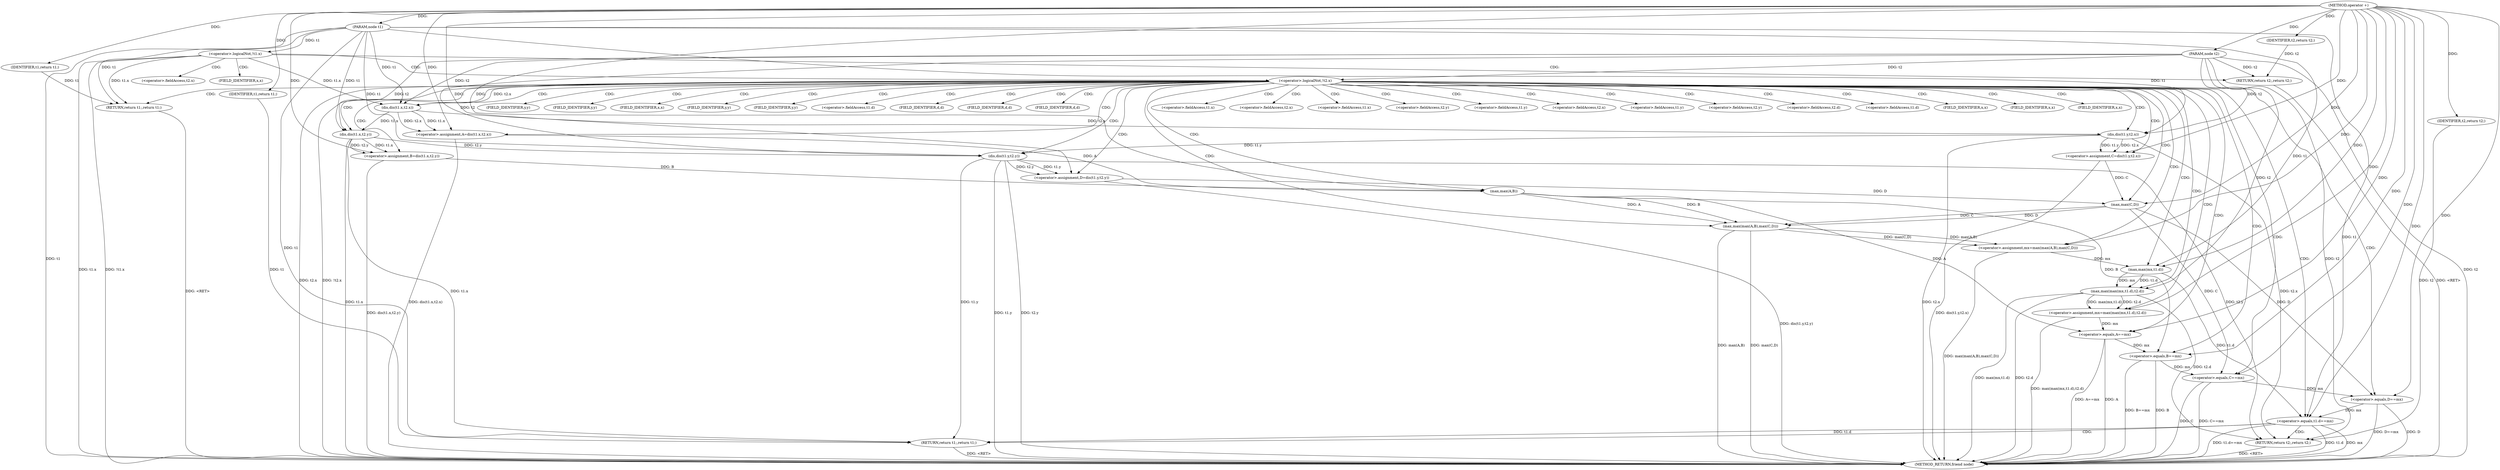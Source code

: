 digraph "operator +" {  
"1000626" [label = "(METHOD,operator +)" ]
"1000735" [label = "(METHOD_RETURN,friend node)" ]
"1000627" [label = "(PARAM,node t1)" ]
"1000628" [label = "(PARAM,node t2)" ]
"1000645" [label = "(<operator>.assignment,A=dis(t1.x,t2.x))" ]
"1000655" [label = "(<operator>.assignment,B=dis(t1.x,t2.y))" ]
"1000665" [label = "(<operator>.assignment,C=dis(t1.y,t2.x))" ]
"1000675" [label = "(<operator>.assignment,D=dis(t1.y,t2.y))" ]
"1000685" [label = "(<operator>.assignment,mx=max(max(A,B),max(C,D)))" ]
"1000694" [label = "(<operator>.assignment,mx=max(max(mx,t1.d),t2.d))" ]
"1000733" [label = "(RETURN,return t2;,return t2;)" ]
"1000631" [label = "(<operator>.logicalNot,!t1.x)" ]
"1000635" [label = "(RETURN,return t2;,return t2;)" ]
"1000638" [label = "(<operator>.logicalNot,!t2.x)" ]
"1000642" [label = "(RETURN,return t1;,return t1;)" ]
"1000706" [label = "(<operator>.equals,A==mx)" ]
"1000711" [label = "(<operator>.equals,B==mx)" ]
"1000716" [label = "(<operator>.equals,C==mx)" ]
"1000721" [label = "(<operator>.equals,D==mx)" ]
"1000726" [label = "(<operator>.equals,t1.d==mx)" ]
"1000731" [label = "(RETURN,return t1;,return t1;)" ]
"1000734" [label = "(IDENTIFIER,t2,return t2;)" ]
"1000636" [label = "(IDENTIFIER,t2,return t2;)" ]
"1000643" [label = "(IDENTIFIER,t1,return t1;)" ]
"1000647" [label = "(dis,dis(t1.x,t2.x))" ]
"1000657" [label = "(dis,dis(t1.x,t2.y))" ]
"1000667" [label = "(dis,dis(t1.y,t2.x))" ]
"1000677" [label = "(dis,dis(t1.y,t2.y))" ]
"1000687" [label = "(max,max(max(A,B),max(C,D)))" ]
"1000696" [label = "(max,max(max(mx,t1.d),t2.d))" ]
"1000732" [label = "(IDENTIFIER,t1,return t1;)" ]
"1000688" [label = "(max,max(A,B))" ]
"1000691" [label = "(max,max(C,D))" ]
"1000697" [label = "(max,max(mx,t1.d))" ]
"1000639" [label = "(<operator>.fieldAccess,t2.x)" ]
"1000648" [label = "(<operator>.fieldAccess,t1.x)" ]
"1000651" [label = "(<operator>.fieldAccess,t2.x)" ]
"1000658" [label = "(<operator>.fieldAccess,t1.x)" ]
"1000661" [label = "(<operator>.fieldAccess,t2.y)" ]
"1000668" [label = "(<operator>.fieldAccess,t1.y)" ]
"1000671" [label = "(<operator>.fieldAccess,t2.x)" ]
"1000678" [label = "(<operator>.fieldAccess,t1.y)" ]
"1000681" [label = "(<operator>.fieldAccess,t2.y)" ]
"1000702" [label = "(<operator>.fieldAccess,t2.d)" ]
"1000727" [label = "(<operator>.fieldAccess,t1.d)" ]
"1000641" [label = "(FIELD_IDENTIFIER,x,x)" ]
"1000650" [label = "(FIELD_IDENTIFIER,x,x)" ]
"1000653" [label = "(FIELD_IDENTIFIER,x,x)" ]
"1000660" [label = "(FIELD_IDENTIFIER,x,x)" ]
"1000663" [label = "(FIELD_IDENTIFIER,y,y)" ]
"1000670" [label = "(FIELD_IDENTIFIER,y,y)" ]
"1000673" [label = "(FIELD_IDENTIFIER,x,x)" ]
"1000680" [label = "(FIELD_IDENTIFIER,y,y)" ]
"1000683" [label = "(FIELD_IDENTIFIER,y,y)" ]
"1000699" [label = "(<operator>.fieldAccess,t1.d)" ]
"1000704" [label = "(FIELD_IDENTIFIER,d,d)" ]
"1000729" [label = "(FIELD_IDENTIFIER,d,d)" ]
"1000701" [label = "(FIELD_IDENTIFIER,d,d)" ]
  "1000635" -> "1000735"  [ label = "DDG: <RET>"] 
  "1000627" -> "1000735"  [ label = "DDG: t1"] 
  "1000628" -> "1000735"  [ label = "DDG: t2"] 
  "1000631" -> "1000735"  [ label = "DDG: t1.x"] 
  "1000631" -> "1000735"  [ label = "DDG: !t1.x"] 
  "1000638" -> "1000735"  [ label = "DDG: t2.x"] 
  "1000638" -> "1000735"  [ label = "DDG: !t2.x"] 
  "1000645" -> "1000735"  [ label = "DDG: dis(t1.x,t2.x)"] 
  "1000657" -> "1000735"  [ label = "DDG: t1.x"] 
  "1000655" -> "1000735"  [ label = "DDG: dis(t1.x,t2.y)"] 
  "1000667" -> "1000735"  [ label = "DDG: t2.x"] 
  "1000665" -> "1000735"  [ label = "DDG: dis(t1.y,t2.x)"] 
  "1000677" -> "1000735"  [ label = "DDG: t1.y"] 
  "1000677" -> "1000735"  [ label = "DDG: t2.y"] 
  "1000675" -> "1000735"  [ label = "DDG: dis(t1.y,t2.y)"] 
  "1000687" -> "1000735"  [ label = "DDG: max(A,B)"] 
  "1000687" -> "1000735"  [ label = "DDG: max(C,D)"] 
  "1000685" -> "1000735"  [ label = "DDG: max(max(A,B),max(C,D))"] 
  "1000696" -> "1000735"  [ label = "DDG: max(mx,t1.d)"] 
  "1000696" -> "1000735"  [ label = "DDG: t2.d"] 
  "1000694" -> "1000735"  [ label = "DDG: max(max(mx,t1.d),t2.d)"] 
  "1000706" -> "1000735"  [ label = "DDG: A"] 
  "1000706" -> "1000735"  [ label = "DDG: A==mx"] 
  "1000711" -> "1000735"  [ label = "DDG: B"] 
  "1000711" -> "1000735"  [ label = "DDG: B==mx"] 
  "1000716" -> "1000735"  [ label = "DDG: C"] 
  "1000716" -> "1000735"  [ label = "DDG: C==mx"] 
  "1000721" -> "1000735"  [ label = "DDG: D"] 
  "1000721" -> "1000735"  [ label = "DDG: D==mx"] 
  "1000726" -> "1000735"  [ label = "DDG: t1.d"] 
  "1000726" -> "1000735"  [ label = "DDG: mx"] 
  "1000726" -> "1000735"  [ label = "DDG: t1.d==mx"] 
  "1000642" -> "1000735"  [ label = "DDG: <RET>"] 
  "1000733" -> "1000735"  [ label = "DDG: <RET>"] 
  "1000731" -> "1000735"  [ label = "DDG: <RET>"] 
  "1000626" -> "1000627"  [ label = "DDG: "] 
  "1000626" -> "1000628"  [ label = "DDG: "] 
  "1000647" -> "1000645"  [ label = "DDG: t2.x"] 
  "1000647" -> "1000645"  [ label = "DDG: t1.x"] 
  "1000657" -> "1000655"  [ label = "DDG: t1.x"] 
  "1000657" -> "1000655"  [ label = "DDG: t2.y"] 
  "1000667" -> "1000665"  [ label = "DDG: t1.y"] 
  "1000667" -> "1000665"  [ label = "DDG: t2.x"] 
  "1000677" -> "1000675"  [ label = "DDG: t2.y"] 
  "1000677" -> "1000675"  [ label = "DDG: t1.y"] 
  "1000687" -> "1000685"  [ label = "DDG: max(C,D)"] 
  "1000687" -> "1000685"  [ label = "DDG: max(A,B)"] 
  "1000696" -> "1000694"  [ label = "DDG: max(mx,t1.d)"] 
  "1000696" -> "1000694"  [ label = "DDG: t2.d"] 
  "1000734" -> "1000733"  [ label = "DDG: t2"] 
  "1000667" -> "1000733"  [ label = "DDG: t2.x"] 
  "1000677" -> "1000733"  [ label = "DDG: t2.y"] 
  "1000696" -> "1000733"  [ label = "DDG: t2.d"] 
  "1000628" -> "1000733"  [ label = "DDG: t2"] 
  "1000636" -> "1000635"  [ label = "DDG: t2"] 
  "1000628" -> "1000635"  [ label = "DDG: t2"] 
  "1000643" -> "1000642"  [ label = "DDG: t1"] 
  "1000631" -> "1000642"  [ label = "DDG: t1.x"] 
  "1000627" -> "1000642"  [ label = "DDG: t1"] 
  "1000626" -> "1000645"  [ label = "DDG: "] 
  "1000626" -> "1000655"  [ label = "DDG: "] 
  "1000626" -> "1000665"  [ label = "DDG: "] 
  "1000626" -> "1000675"  [ label = "DDG: "] 
  "1000626" -> "1000685"  [ label = "DDG: "] 
  "1000626" -> "1000694"  [ label = "DDG: "] 
  "1000732" -> "1000731"  [ label = "DDG: t1"] 
  "1000657" -> "1000731"  [ label = "DDG: t1.x"] 
  "1000677" -> "1000731"  [ label = "DDG: t1.y"] 
  "1000726" -> "1000731"  [ label = "DDG: t1.d"] 
  "1000627" -> "1000731"  [ label = "DDG: t1"] 
  "1000626" -> "1000734"  [ label = "DDG: "] 
  "1000627" -> "1000631"  [ label = "DDG: t1"] 
  "1000626" -> "1000636"  [ label = "DDG: "] 
  "1000628" -> "1000638"  [ label = "DDG: t2"] 
  "1000626" -> "1000643"  [ label = "DDG: "] 
  "1000631" -> "1000647"  [ label = "DDG: t1.x"] 
  "1000627" -> "1000647"  [ label = "DDG: t1"] 
  "1000638" -> "1000647"  [ label = "DDG: t2.x"] 
  "1000628" -> "1000647"  [ label = "DDG: t2"] 
  "1000647" -> "1000657"  [ label = "DDG: t1.x"] 
  "1000627" -> "1000657"  [ label = "DDG: t1"] 
  "1000628" -> "1000657"  [ label = "DDG: t2"] 
  "1000627" -> "1000667"  [ label = "DDG: t1"] 
  "1000647" -> "1000667"  [ label = "DDG: t2.x"] 
  "1000628" -> "1000667"  [ label = "DDG: t2"] 
  "1000667" -> "1000677"  [ label = "DDG: t1.y"] 
  "1000627" -> "1000677"  [ label = "DDG: t1"] 
  "1000657" -> "1000677"  [ label = "DDG: t2.y"] 
  "1000628" -> "1000677"  [ label = "DDG: t2"] 
  "1000688" -> "1000687"  [ label = "DDG: A"] 
  "1000688" -> "1000687"  [ label = "DDG: B"] 
  "1000691" -> "1000687"  [ label = "DDG: C"] 
  "1000691" -> "1000687"  [ label = "DDG: D"] 
  "1000697" -> "1000696"  [ label = "DDG: t1.d"] 
  "1000697" -> "1000696"  [ label = "DDG: mx"] 
  "1000628" -> "1000696"  [ label = "DDG: t2"] 
  "1000688" -> "1000706"  [ label = "DDG: A"] 
  "1000626" -> "1000706"  [ label = "DDG: "] 
  "1000694" -> "1000706"  [ label = "DDG: mx"] 
  "1000688" -> "1000711"  [ label = "DDG: B"] 
  "1000626" -> "1000711"  [ label = "DDG: "] 
  "1000706" -> "1000711"  [ label = "DDG: mx"] 
  "1000691" -> "1000716"  [ label = "DDG: C"] 
  "1000626" -> "1000716"  [ label = "DDG: "] 
  "1000711" -> "1000716"  [ label = "DDG: mx"] 
  "1000691" -> "1000721"  [ label = "DDG: D"] 
  "1000626" -> "1000721"  [ label = "DDG: "] 
  "1000716" -> "1000721"  [ label = "DDG: mx"] 
  "1000697" -> "1000726"  [ label = "DDG: t1.d"] 
  "1000627" -> "1000726"  [ label = "DDG: t1"] 
  "1000721" -> "1000726"  [ label = "DDG: mx"] 
  "1000626" -> "1000726"  [ label = "DDG: "] 
  "1000626" -> "1000732"  [ label = "DDG: "] 
  "1000645" -> "1000688"  [ label = "DDG: A"] 
  "1000626" -> "1000688"  [ label = "DDG: "] 
  "1000655" -> "1000688"  [ label = "DDG: B"] 
  "1000665" -> "1000691"  [ label = "DDG: C"] 
  "1000626" -> "1000691"  [ label = "DDG: "] 
  "1000675" -> "1000691"  [ label = "DDG: D"] 
  "1000685" -> "1000697"  [ label = "DDG: mx"] 
  "1000626" -> "1000697"  [ label = "DDG: "] 
  "1000627" -> "1000697"  [ label = "DDG: t1"] 
  "1000631" -> "1000641"  [ label = "CDG: "] 
  "1000631" -> "1000639"  [ label = "CDG: "] 
  "1000631" -> "1000635"  [ label = "CDG: "] 
  "1000631" -> "1000638"  [ label = "CDG: "] 
  "1000638" -> "1000681"  [ label = "CDG: "] 
  "1000638" -> "1000670"  [ label = "CDG: "] 
  "1000638" -> "1000661"  [ label = "CDG: "] 
  "1000638" -> "1000691"  [ label = "CDG: "] 
  "1000638" -> "1000726"  [ label = "CDG: "] 
  "1000638" -> "1000671"  [ label = "CDG: "] 
  "1000638" -> "1000727"  [ label = "CDG: "] 
  "1000638" -> "1000697"  [ label = "CDG: "] 
  "1000638" -> "1000650"  [ label = "CDG: "] 
  "1000638" -> "1000678"  [ label = "CDG: "] 
  "1000638" -> "1000701"  [ label = "CDG: "] 
  "1000638" -> "1000688"  [ label = "CDG: "] 
  "1000638" -> "1000665"  [ label = "CDG: "] 
  "1000638" -> "1000673"  [ label = "CDG: "] 
  "1000638" -> "1000658"  [ label = "CDG: "] 
  "1000638" -> "1000687"  [ label = "CDG: "] 
  "1000638" -> "1000696"  [ label = "CDG: "] 
  "1000638" -> "1000647"  [ label = "CDG: "] 
  "1000638" -> "1000694"  [ label = "CDG: "] 
  "1000638" -> "1000657"  [ label = "CDG: "] 
  "1000638" -> "1000680"  [ label = "CDG: "] 
  "1000638" -> "1000645"  [ label = "CDG: "] 
  "1000638" -> "1000704"  [ label = "CDG: "] 
  "1000638" -> "1000642"  [ label = "CDG: "] 
  "1000638" -> "1000711"  [ label = "CDG: "] 
  "1000638" -> "1000729"  [ label = "CDG: "] 
  "1000638" -> "1000721"  [ label = "CDG: "] 
  "1000638" -> "1000667"  [ label = "CDG: "] 
  "1000638" -> "1000660"  [ label = "CDG: "] 
  "1000638" -> "1000675"  [ label = "CDG: "] 
  "1000638" -> "1000706"  [ label = "CDG: "] 
  "1000638" -> "1000663"  [ label = "CDG: "] 
  "1000638" -> "1000648"  [ label = "CDG: "] 
  "1000638" -> "1000668"  [ label = "CDG: "] 
  "1000638" -> "1000699"  [ label = "CDG: "] 
  "1000638" -> "1000685"  [ label = "CDG: "] 
  "1000638" -> "1000677"  [ label = "CDG: "] 
  "1000638" -> "1000702"  [ label = "CDG: "] 
  "1000638" -> "1000651"  [ label = "CDG: "] 
  "1000638" -> "1000655"  [ label = "CDG: "] 
  "1000638" -> "1000653"  [ label = "CDG: "] 
  "1000638" -> "1000683"  [ label = "CDG: "] 
  "1000638" -> "1000716"  [ label = "CDG: "] 
  "1000726" -> "1000731"  [ label = "CDG: "] 
  "1000726" -> "1000733"  [ label = "CDG: "] 
}
